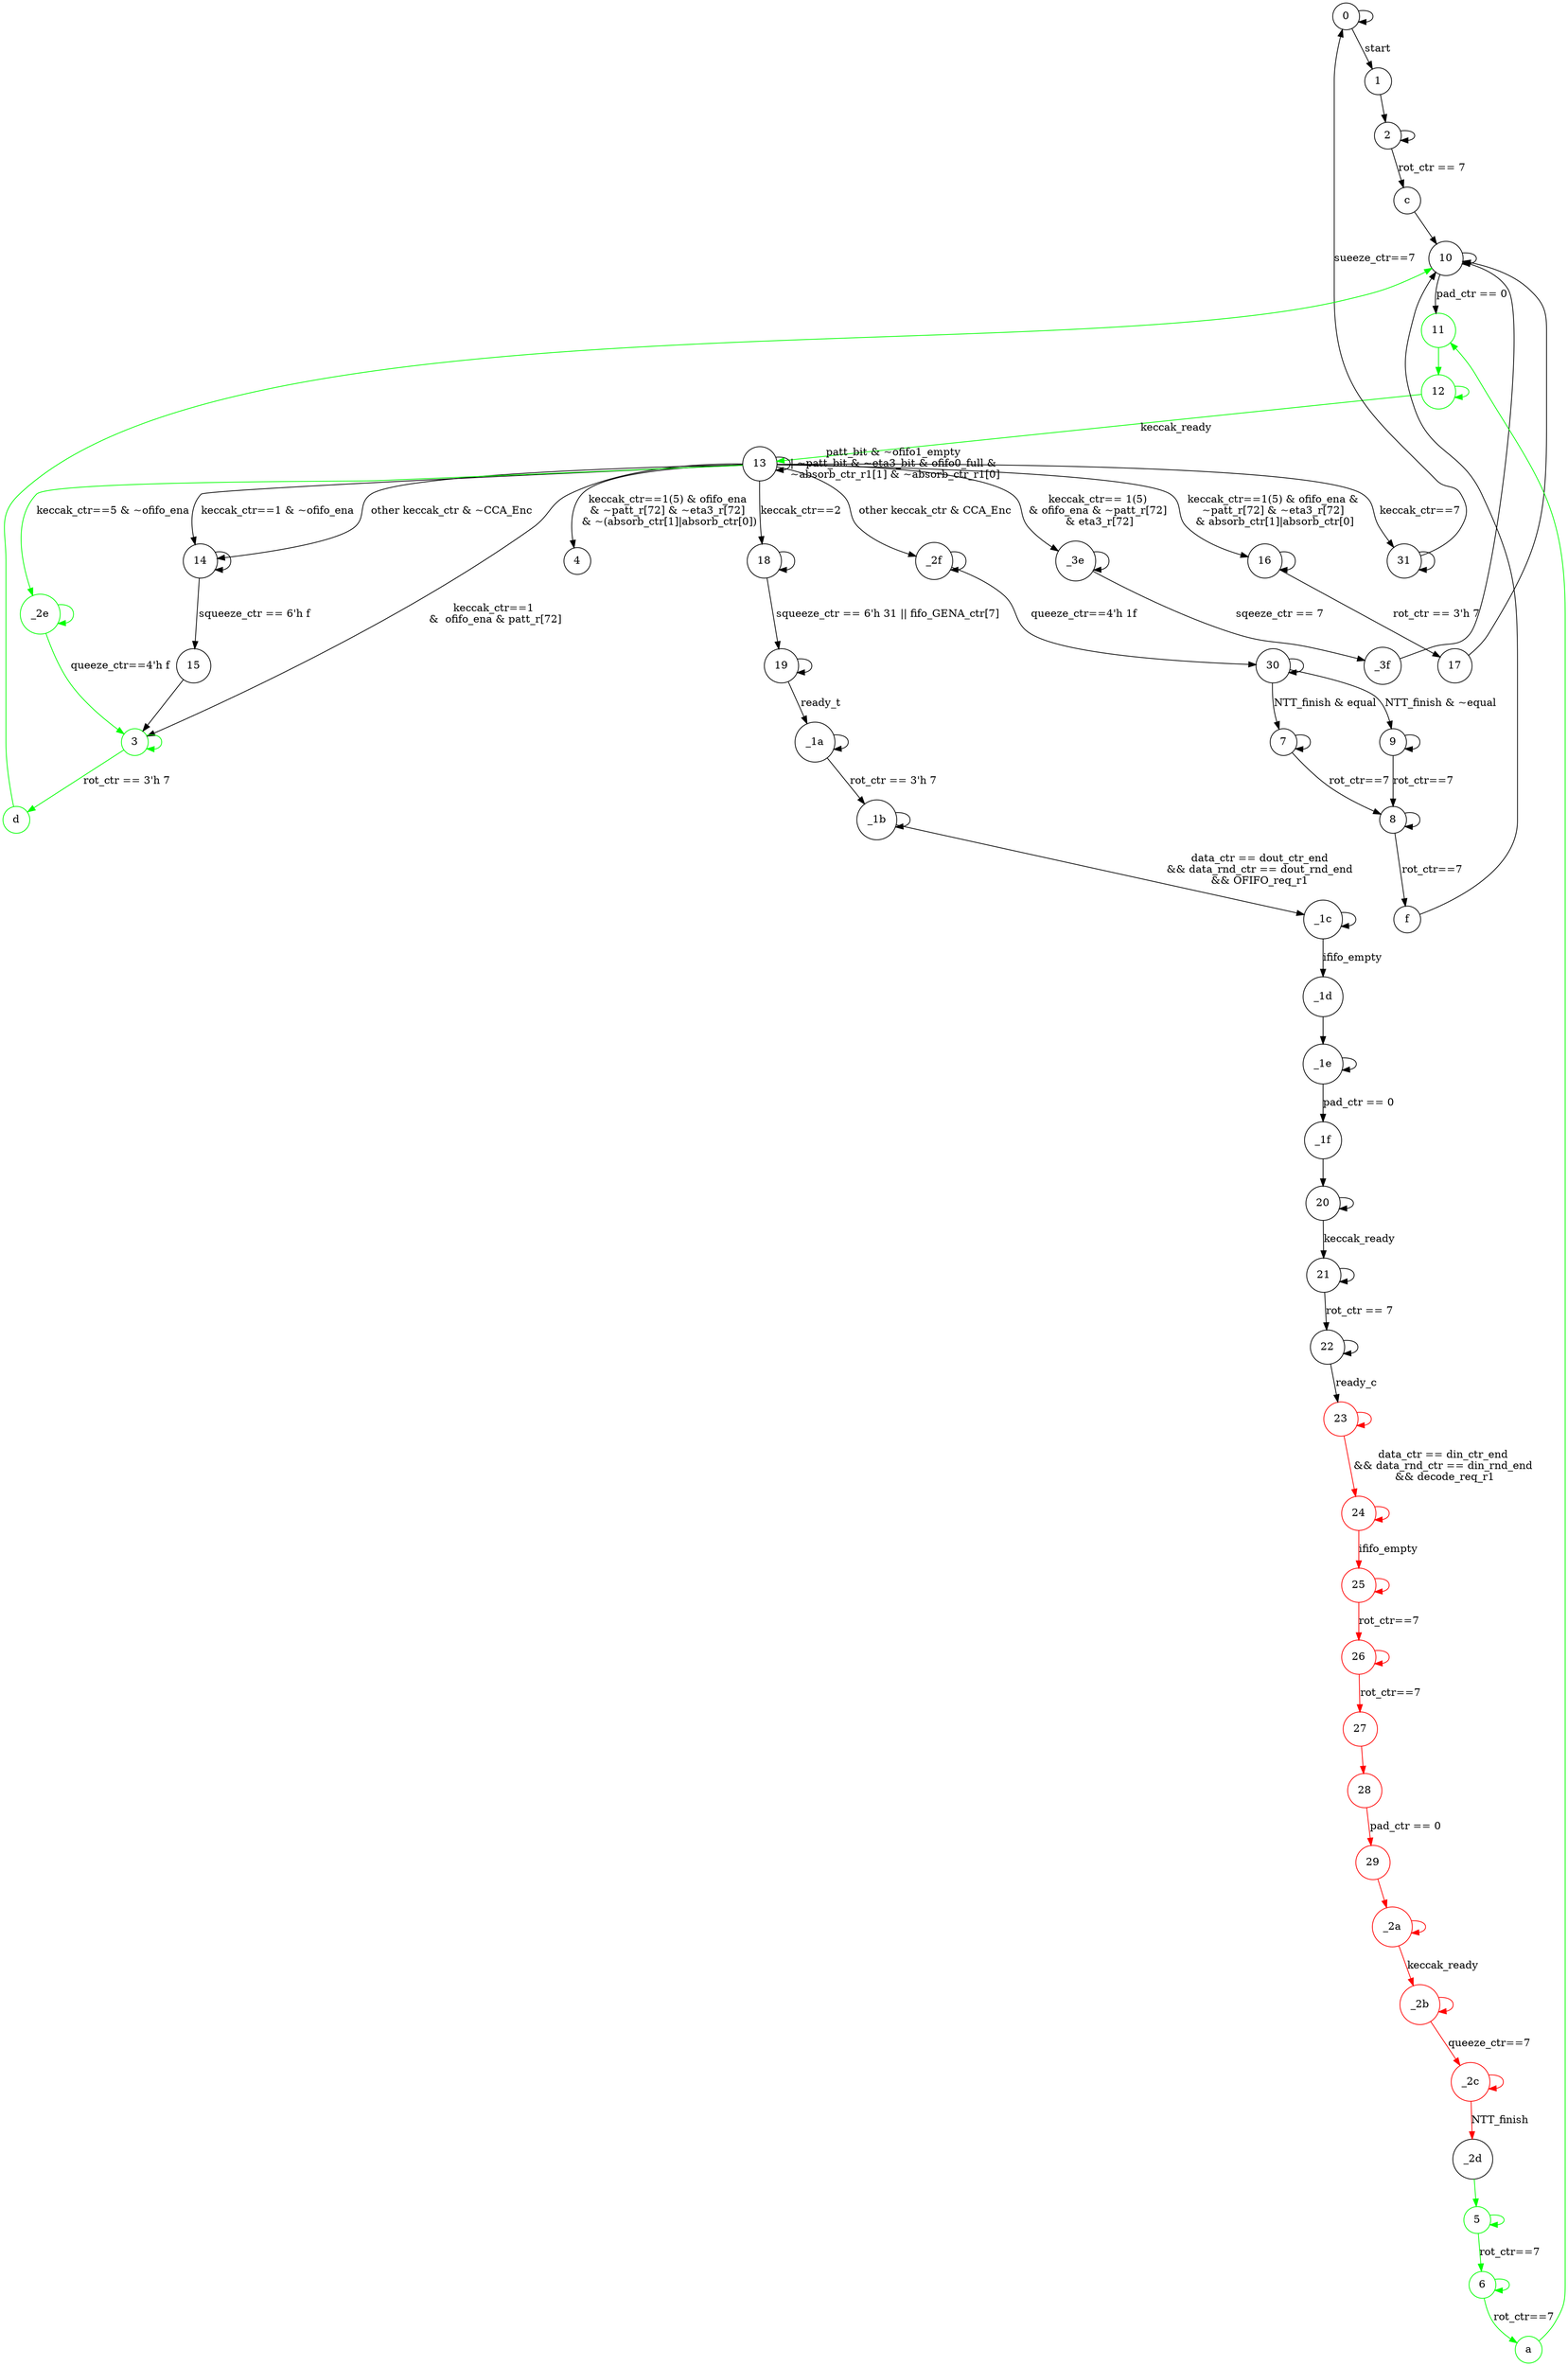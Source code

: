 digraph verilog_state_machine {
    node [shape = circle];
    0 -> 1 [label = "start"];
    0 -> 0;
    1 -> 2;
    2 -> c [label = "rot_ctr == 7"];
    2 -> 2;
    c -> 10 ;
    10 -> 11 [label = "pad_ctr == 0"]
    10 -> 10;
    11 -> 12 [color="green"];
    11 [color="green"]
    12 -> 13 [label = "keccak_ready", color="green"];
    12 [color="green"]
    12 -> 12 [color="green"];
    13 -> 13 [label = "patt_bit & ~ofifo1_empty \n| ~patt_bit & ~eta3_bit & ofifo0_full & \n~absorb_ctr_r1[1] & ~absorb_ctr_r1[0]"];
    13 -> 3 [label = "keccak_ctr==1 \n&  ofifo_ena & patt_r[72]"];
    13 -> _3e [label = "keccak_ctr== 1(5) \n& ofifo_ena & ~patt_r[72] \n& eta3_r[72]"];
    13 -> 16 [label = "keccak_ctr==1(5) & ofifo_ena & \n~patt_r[72] & ~eta3_r[72] \n& absorb_ctr[1]|absorb_ctr[0]"];
    13 -> 4 [label = "keccak_ctr==1(5) & ofifo_ena \n& ~patt_r[72] & ~eta3_r[72] \n& ~(absorb_ctr[1]|absorb_ctr[0])"];
    13 -> 14 [label = "keccak_ctr==1 & ~ofifo_ena"];
    13 -> 18 [label = "keccak_ctr==2"];
    13 -> 31 [label = "keccak_ctr==7"];
    13 -> _2e [label = "keccak_ctr==5 & ~ofifo_ena", color="green"];
    12 [color="green"];
    13 -> _2f [label = "other keccak_ctr & CCA_Enc"];
    13 -> 14 [label = "other keccak_ctr & ~CCA_Enc"];
    14 -> 15 [label = "squeeze_ctr == 6'h f"];
    14 -> 14;
    15 -> 3;
    3 -> d [label = "rot_ctr == 3'h 7", color="green"];
    3 [color="green"];
    3 -> 3 [color="green"];
    d -> 10 [color="green"];
    d [color="green"];
    16 -> 17 [label = "rot_ctr == 3'h 7"];
    16 -> 16;
    17 -> 10;
    18 -> 19 [label = "squeeze_ctr == 6'h 31 || fifo_GENA_ctr[7]"];
    18 -> 18;
    19 -> _1a [label = "ready_t"];
    19 -> 19;
    _1a -> _1b [label = "rot_ctr == 3'h 7"];
    _1a -> _1a;
    _1b -> _1c [label = "data_ctr == dout_ctr_end \n&& data_rnd_ctr == dout_rnd_end \n&& OFIFO_req_r1 "];
    _1b -> _1b;
    _1c -> _1d [label = "ififo_empty"];
    _1c -> _1c;
    _1d -> _1e;
    _1e -> _1f [label = "pad_ctr == 0"];
    _1e -> _1e;
    _1f -> 20;
    20 -> 21 [label = "keccak_ready"];
    20 -> 20;
    21 -> 22 [label = "rot_ctr == 7"];
    21 -> 21;
    22 -> 23 [label = "ready_c"];
    22 -> 22;
    23 -> 24 [label = "data_ctr == din_ctr_end \n&& data_rnd_ctr == din_rnd_end \n&& decode_req_r1", color="red"];
    23 -> 23 [color="red"];
    23 [color= "red"];
    24 -> 25 [label = "ififo_empty", color="red"];
    24 -> 24 [color="red"];
    24 [color="red"];
    25 -> 26 [label = "rot_ctr==7", color="red"];
    25 -> 25 [color="red"];
    25 [color="red"];
    26 -> 27 [label = "rot_ctr==7", color="red"];
    26 -> 26 [color="red"];
    26 [color="red"];
    27 -> 28 [color="red"];
    27 [color="red"]
    28 -> 29 [label = "pad_ctr == 0", color="red"];
    28 [color="red"]
    29 -> _2a [color="red"];
    29 [color="red"];
    _2a -> _2b [label = "keccak_ready", color="red"];
    _2a [color="red"];
    _2a -> _2a [color="red"];
    _2b -> _2c [label = "queeze_ctr==7", color="red"];
    _2b -> _2b [color="red"];
    _2b [color="red"];
    _2c -> _2d [label = "NTT_finish", color="red"];
    _2c [color="red"];
    _2c -> _2c [color="red"];
    _2d -> 5 [color="green"];
    _2e -> 3 [label = "queeze_ctr==4'h f", color="green"];
    _2e -> _2e [color="green"];
    _2e [color="green"]
    _2f -> 30 [label = "queeze_ctr==4'h 1f"];
    _2f -> _2f;
    30 -> 7 [label = "NTT_finish & equal"];
    30 -> 9 [label = "NTT_finish & ~equal"];
    30 -> 30;
    31 -> 0 [label = "sueeze_ctr==7"];
    31 -> 31;
    _3e -> _3f [label = "sqeeze_ctr == 7"];
    _3e -> _3e;
    _3f -> 10;
    5 -> 6 [label = "rot_ctr==7", color="green"];
    5 -> 5 [color="green"];
    5 [color="green"]
    6 -> a [label = "rot_ctr==7", color="green"];
    6 -> 6 [color="green"];
    6 [color="green"]
    a -> 11 [color="green"];
    a [color="green"]
    7 -> 8 [label = "rot_ctr==7"];
    7 -> 7;
    8 -> f [label = "rot_ctr==7"];
    8 -> 8;
    f -> 10;
    9 -> 8 [label = "rot_ctr==7"];
    9 -> 9;
}
